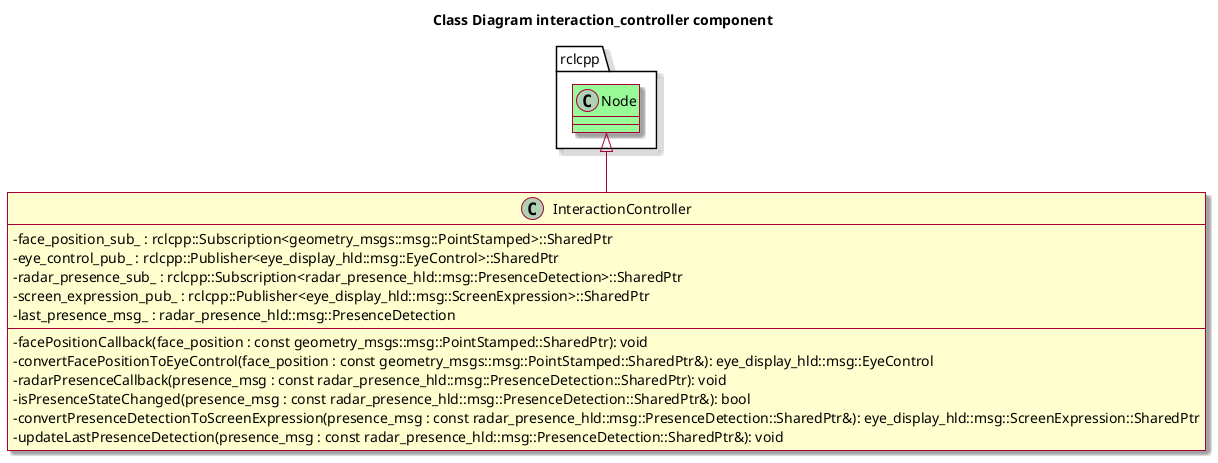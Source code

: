 @startuml ClassDiagram_controller

title Class Diagram interaction_controller component

skin rose
skinparam classAttributeIconSize 0

namespace rclcpp {
    class Node #back:palegreen;
}

class InteractionController {
    - facePositionCallback(face_position : const geometry_msgs::msg::PointStamped::SharedPtr): void
    - convertFacePositionToEyeControl(face_position : const geometry_msgs::msg::PointStamped::SharedPtr&): eye_display_hld::msg::EyeControl
    - radarPresenceCallback(presence_msg : const radar_presence_hld::msg::PresenceDetection::SharedPtr): void
    - isPresenceStateChanged(presence_msg : const radar_presence_hld::msg::PresenceDetection::SharedPtr&): bool
    - convertPresenceDetectionToScreenExpression(presence_msg : const radar_presence_hld::msg::PresenceDetection::SharedPtr&): eye_display_hld::msg::ScreenExpression::SharedPtr
    - updateLastPresenceDetection(presence_msg : const radar_presence_hld::msg::PresenceDetection::SharedPtr&): void

    - face_position_sub_ : rclcpp::Subscription<geometry_msgs::msg::PointStamped>::SharedPtr
    - eye_control_pub_ : rclcpp::Publisher<eye_display_hld::msg::EyeControl>::SharedPtr
    - radar_presence_sub_ : rclcpp::Subscription<radar_presence_hld::msg::PresenceDetection>::SharedPtr
    - screen_expression_pub_ : rclcpp::Publisher<eye_display_hld::msg::ScreenExpression>::SharedPtr
    - last_presence_msg_ : radar_presence_hld::msg::PresenceDetection
}

Node <|-- InteractionController

@enduml